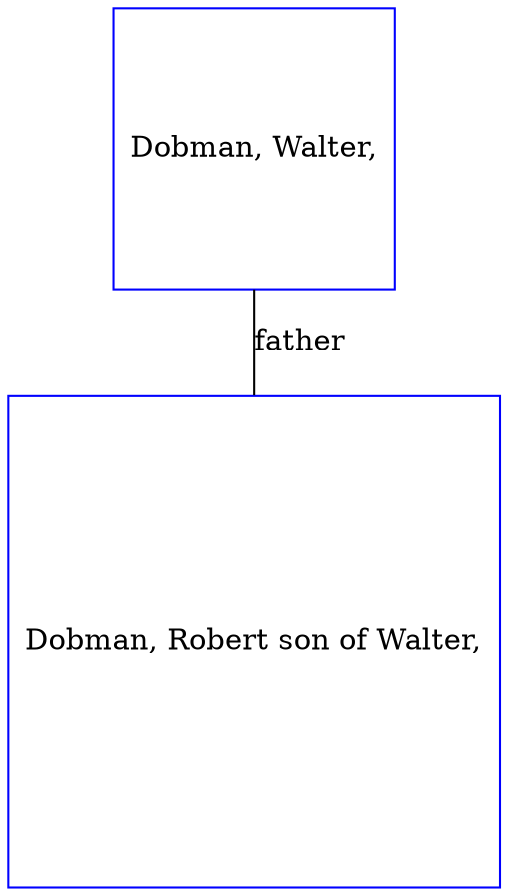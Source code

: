 digraph D {
    edge [dir=none];    node [shape=box];    "009823"   [label="Dobman, Walter,", shape=box, regular=1, color="blue"] ;
"009822"   [label="Dobman, Robert son of Walter,", shape=box, regular=1, color="blue"] ;
009823->009822 [label="father",arrowsize=0.0]; 
}